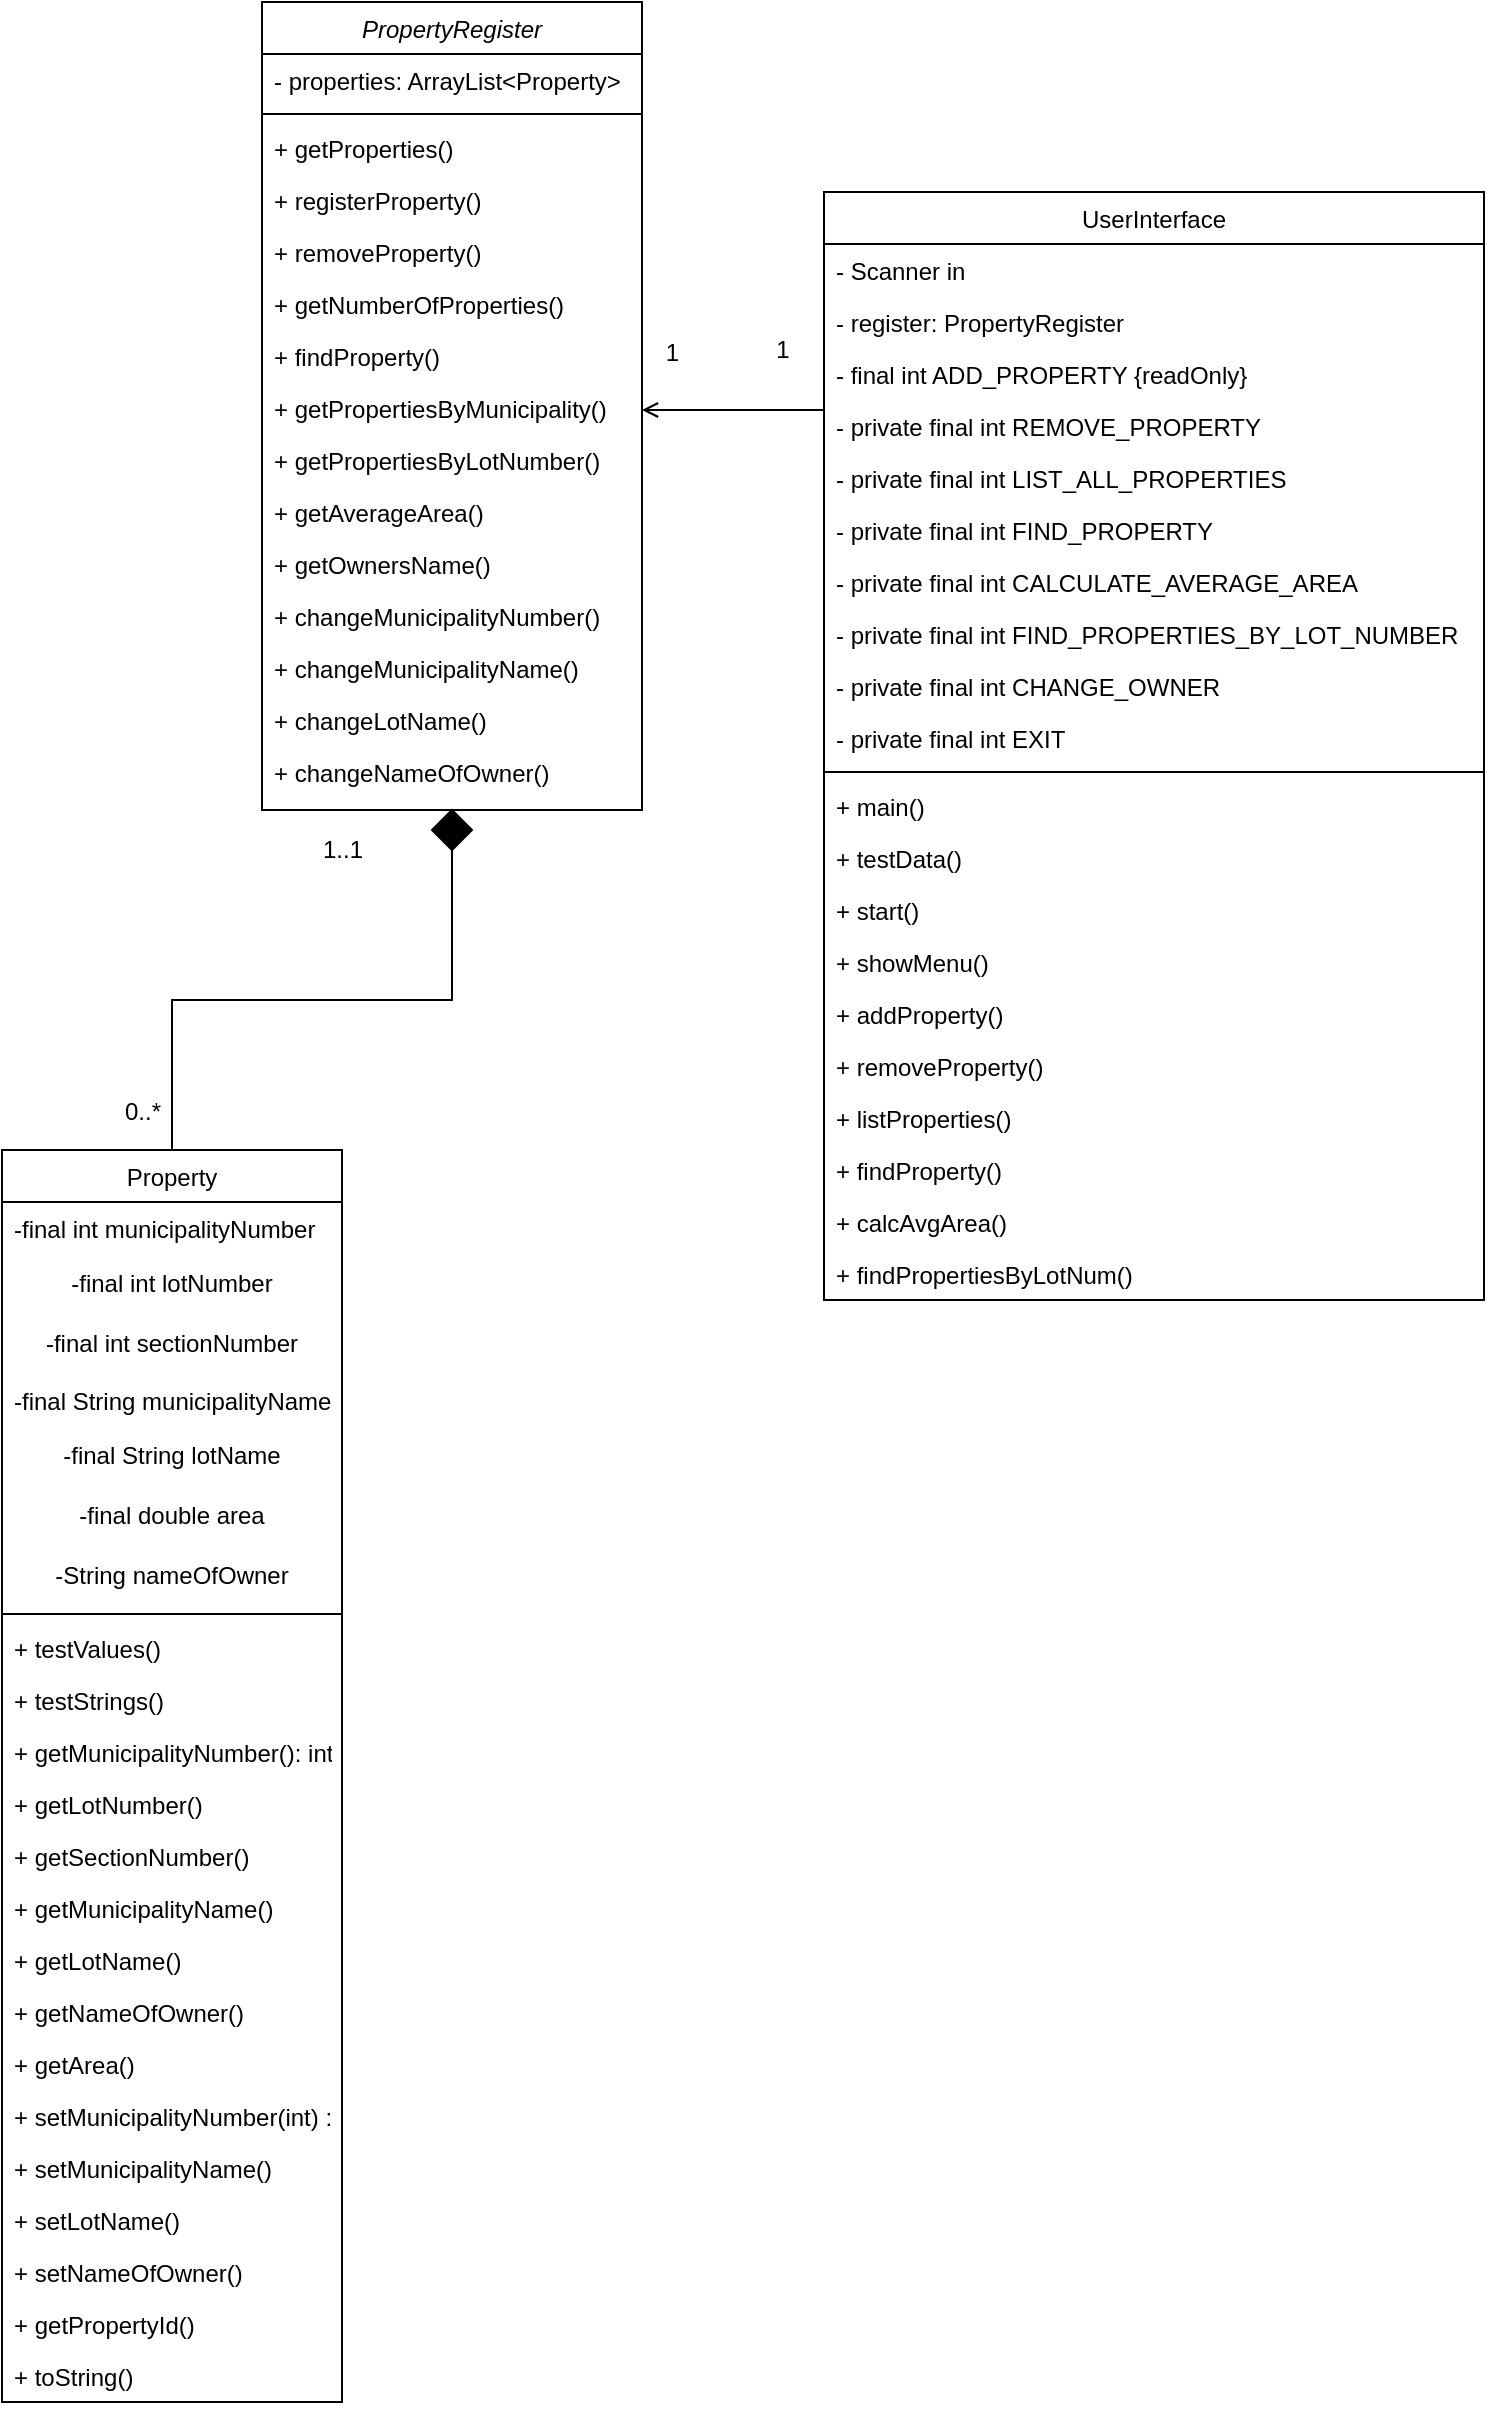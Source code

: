 <mxfile version="20.5.3" type="github">
  <diagram id="C5RBs43oDa-KdzZeNtuy" name="Page-1">
    <mxGraphModel dx="1564" dy="950" grid="1" gridSize="10" guides="1" tooltips="1" connect="1" arrows="1" fold="1" page="1" pageScale="1" pageWidth="827" pageHeight="1169" math="0" shadow="0">
      <root>
        <mxCell id="WIyWlLk6GJQsqaUBKTNV-0" />
        <mxCell id="WIyWlLk6GJQsqaUBKTNV-1" parent="WIyWlLk6GJQsqaUBKTNV-0" />
        <mxCell id="zkfFHV4jXpPFQw0GAbJ--0" value="PropertyRegister" style="swimlane;fontStyle=2;align=center;verticalAlign=top;childLayout=stackLayout;horizontal=1;startSize=26;horizontalStack=0;resizeParent=1;resizeLast=0;collapsible=1;marginBottom=0;rounded=0;shadow=0;strokeWidth=1;" parent="WIyWlLk6GJQsqaUBKTNV-1" vertex="1">
          <mxGeometry x="190" y="16" width="190" height="404" as="geometry">
            <mxRectangle x="230" y="140" width="160" height="26" as="alternateBounds" />
          </mxGeometry>
        </mxCell>
        <mxCell id="zkfFHV4jXpPFQw0GAbJ--1" value="- properties: ArrayList&lt;Property&gt;" style="text;align=left;verticalAlign=top;spacingLeft=4;spacingRight=4;overflow=hidden;rotatable=0;points=[[0,0.5],[1,0.5]];portConstraint=eastwest;" parent="zkfFHV4jXpPFQw0GAbJ--0" vertex="1">
          <mxGeometry y="26" width="190" height="26" as="geometry" />
        </mxCell>
        <mxCell id="zkfFHV4jXpPFQw0GAbJ--4" value="" style="line;html=1;strokeWidth=1;align=left;verticalAlign=middle;spacingTop=-1;spacingLeft=3;spacingRight=3;rotatable=0;labelPosition=right;points=[];portConstraint=eastwest;" parent="zkfFHV4jXpPFQw0GAbJ--0" vertex="1">
          <mxGeometry y="52" width="190" height="8" as="geometry" />
        </mxCell>
        <mxCell id="Tiqcl387078vMC9Y6vjn-28" value="+ getProperties()" style="text;align=left;verticalAlign=top;spacingLeft=4;spacingRight=4;overflow=hidden;rotatable=0;points=[[0,0.5],[1,0.5]];portConstraint=eastwest;" parent="zkfFHV4jXpPFQw0GAbJ--0" vertex="1">
          <mxGeometry y="60" width="190" height="26" as="geometry" />
        </mxCell>
        <mxCell id="zkfFHV4jXpPFQw0GAbJ--5" value="+ registerProperty()" style="text;align=left;verticalAlign=top;spacingLeft=4;spacingRight=4;overflow=hidden;rotatable=0;points=[[0,0.5],[1,0.5]];portConstraint=eastwest;" parent="zkfFHV4jXpPFQw0GAbJ--0" vertex="1">
          <mxGeometry y="86" width="190" height="26" as="geometry" />
        </mxCell>
        <mxCell id="Tiqcl387078vMC9Y6vjn-25" value="+ removeProperty()" style="text;align=left;verticalAlign=top;spacingLeft=4;spacingRight=4;overflow=hidden;rotatable=0;points=[[0,0.5],[1,0.5]];portConstraint=eastwest;" parent="zkfFHV4jXpPFQw0GAbJ--0" vertex="1">
          <mxGeometry y="112" width="190" height="26" as="geometry" />
        </mxCell>
        <mxCell id="Tiqcl387078vMC9Y6vjn-26" value="+ getNumberOfProperties()" style="text;align=left;verticalAlign=top;spacingLeft=4;spacingRight=4;overflow=hidden;rotatable=0;points=[[0,0.5],[1,0.5]];portConstraint=eastwest;" parent="zkfFHV4jXpPFQw0GAbJ--0" vertex="1">
          <mxGeometry y="138" width="190" height="26" as="geometry" />
        </mxCell>
        <mxCell id="Tiqcl387078vMC9Y6vjn-27" value="+ findProperty()" style="text;align=left;verticalAlign=top;spacingLeft=4;spacingRight=4;overflow=hidden;rotatable=0;points=[[0,0.5],[1,0.5]];portConstraint=eastwest;" parent="zkfFHV4jXpPFQw0GAbJ--0" vertex="1">
          <mxGeometry y="164" width="190" height="26" as="geometry" />
        </mxCell>
        <mxCell id="bU1sbvFFGNVTzlpy9ynz-0" value="+ getPropertiesByMunicipality()" style="text;align=left;verticalAlign=top;spacingLeft=4;spacingRight=4;overflow=hidden;rotatable=0;points=[[0,0.5],[1,0.5]];portConstraint=eastwest;" parent="zkfFHV4jXpPFQw0GAbJ--0" vertex="1">
          <mxGeometry y="190" width="190" height="26" as="geometry" />
        </mxCell>
        <mxCell id="Tiqcl387078vMC9Y6vjn-30" value="+ getPropertiesByLotNumber()" style="text;align=left;verticalAlign=top;spacingLeft=4;spacingRight=4;overflow=hidden;rotatable=0;points=[[0,0.5],[1,0.5]];portConstraint=eastwest;" parent="zkfFHV4jXpPFQw0GAbJ--0" vertex="1">
          <mxGeometry y="216" width="190" height="26" as="geometry" />
        </mxCell>
        <mxCell id="bU1sbvFFGNVTzlpy9ynz-12" value="+ getAverageArea()" style="text;align=left;verticalAlign=top;spacingLeft=4;spacingRight=4;overflow=hidden;rotatable=0;points=[[0,0.5],[1,0.5]];portConstraint=eastwest;" parent="zkfFHV4jXpPFQw0GAbJ--0" vertex="1">
          <mxGeometry y="242" width="190" height="26" as="geometry" />
        </mxCell>
        <mxCell id="bU1sbvFFGNVTzlpy9ynz-15" value="+ getOwnersName()" style="text;align=left;verticalAlign=top;spacingLeft=4;spacingRight=4;overflow=hidden;rotatable=0;points=[[0,0.5],[1,0.5]];portConstraint=eastwest;" parent="zkfFHV4jXpPFQw0GAbJ--0" vertex="1">
          <mxGeometry y="268" width="190" height="26" as="geometry" />
        </mxCell>
        <mxCell id="bU1sbvFFGNVTzlpy9ynz-16" value="+ changeMunicipalityNumber()" style="text;align=left;verticalAlign=top;spacingLeft=4;spacingRight=4;overflow=hidden;rotatable=0;points=[[0,0.5],[1,0.5]];portConstraint=eastwest;" parent="zkfFHV4jXpPFQw0GAbJ--0" vertex="1">
          <mxGeometry y="294" width="190" height="26" as="geometry" />
        </mxCell>
        <mxCell id="bU1sbvFFGNVTzlpy9ynz-14" value="+ changeMunicipalityName()" style="text;align=left;verticalAlign=top;spacingLeft=4;spacingRight=4;overflow=hidden;rotatable=0;points=[[0,0.5],[1,0.5]];portConstraint=eastwest;" parent="zkfFHV4jXpPFQw0GAbJ--0" vertex="1">
          <mxGeometry y="320" width="190" height="26" as="geometry" />
        </mxCell>
        <mxCell id="bU1sbvFFGNVTzlpy9ynz-17" value="+ changeLotName()" style="text;align=left;verticalAlign=top;spacingLeft=4;spacingRight=4;overflow=hidden;rotatable=0;points=[[0,0.5],[1,0.5]];portConstraint=eastwest;" parent="zkfFHV4jXpPFQw0GAbJ--0" vertex="1">
          <mxGeometry y="346" width="190" height="26" as="geometry" />
        </mxCell>
        <mxCell id="bU1sbvFFGNVTzlpy9ynz-11" value="+ changeNameOfOwner()" style="text;align=left;verticalAlign=top;spacingLeft=4;spacingRight=4;overflow=hidden;rotatable=0;points=[[0,0.5],[1,0.5]];portConstraint=eastwest;" parent="zkfFHV4jXpPFQw0GAbJ--0" vertex="1">
          <mxGeometry y="372" width="190" height="26" as="geometry" />
        </mxCell>
        <mxCell id="zkfFHV4jXpPFQw0GAbJ--6" value="Property" style="swimlane;fontStyle=0;align=center;verticalAlign=top;childLayout=stackLayout;horizontal=1;startSize=26;horizontalStack=0;resizeParent=1;resizeLast=0;collapsible=1;marginBottom=0;rounded=0;shadow=0;strokeWidth=1;" parent="WIyWlLk6GJQsqaUBKTNV-1" vertex="1">
          <mxGeometry x="60" y="590" width="170" height="626" as="geometry">
            <mxRectangle x="130" y="380" width="160" height="26" as="alternateBounds" />
          </mxGeometry>
        </mxCell>
        <mxCell id="zkfFHV4jXpPFQw0GAbJ--7" value="-final int municipalityNumber" style="text;align=left;verticalAlign=top;spacingLeft=4;spacingRight=4;overflow=hidden;rotatable=0;points=[[0,0.5],[1,0.5]];portConstraint=eastwest;" parent="zkfFHV4jXpPFQw0GAbJ--6" vertex="1">
          <mxGeometry y="26" width="170" height="26" as="geometry" />
        </mxCell>
        <mxCell id="Tiqcl387078vMC9Y6vjn-7" value="-final int lotNumber" style="text;strokeColor=none;fillColor=none;html=1;align=center;verticalAlign=middle;whiteSpace=wrap;rounded=0;hachureGap=4;" parent="zkfFHV4jXpPFQw0GAbJ--6" vertex="1">
          <mxGeometry y="52" width="170" height="30" as="geometry" />
        </mxCell>
        <mxCell id="Tiqcl387078vMC9Y6vjn-8" value="-final int sectionNumber" style="text;strokeColor=none;fillColor=none;html=1;align=center;verticalAlign=middle;whiteSpace=wrap;rounded=0;hachureGap=4;" parent="zkfFHV4jXpPFQw0GAbJ--6" vertex="1">
          <mxGeometry y="82" width="170" height="30" as="geometry" />
        </mxCell>
        <mxCell id="zkfFHV4jXpPFQw0GAbJ--8" value="-final String municipalityName" style="text;align=left;verticalAlign=top;spacingLeft=4;spacingRight=4;overflow=hidden;rotatable=0;points=[[0,0.5],[1,0.5]];portConstraint=eastwest;rounded=0;shadow=0;html=0;" parent="zkfFHV4jXpPFQw0GAbJ--6" vertex="1">
          <mxGeometry y="112" width="170" height="26" as="geometry" />
        </mxCell>
        <mxCell id="Tiqcl387078vMC9Y6vjn-9" value="-final String lotName" style="text;strokeColor=none;fillColor=none;html=1;align=center;verticalAlign=middle;whiteSpace=wrap;rounded=0;hachureGap=4;" parent="zkfFHV4jXpPFQw0GAbJ--6" vertex="1">
          <mxGeometry y="138" width="170" height="30" as="geometry" />
        </mxCell>
        <mxCell id="Tiqcl387078vMC9Y6vjn-10" value="-final double area" style="text;strokeColor=none;fillColor=none;html=1;align=center;verticalAlign=middle;whiteSpace=wrap;rounded=0;hachureGap=4;" parent="zkfFHV4jXpPFQw0GAbJ--6" vertex="1">
          <mxGeometry y="168" width="170" height="30" as="geometry" />
        </mxCell>
        <mxCell id="Tiqcl387078vMC9Y6vjn-11" value="-String nameOfOwner" style="text;strokeColor=none;fillColor=none;html=1;align=center;verticalAlign=middle;whiteSpace=wrap;rounded=0;hachureGap=4;" parent="zkfFHV4jXpPFQw0GAbJ--6" vertex="1">
          <mxGeometry y="198" width="170" height="30" as="geometry" />
        </mxCell>
        <mxCell id="zkfFHV4jXpPFQw0GAbJ--9" value="" style="line;html=1;strokeWidth=1;align=left;verticalAlign=middle;spacingTop=-1;spacingLeft=3;spacingRight=3;rotatable=0;labelPosition=right;points=[];portConstraint=eastwest;" parent="zkfFHV4jXpPFQw0GAbJ--6" vertex="1">
          <mxGeometry y="228" width="170" height="8" as="geometry" />
        </mxCell>
        <mxCell id="lqAtOVhRz9rFQENsDSRi-0" value="+ testValues()" style="text;align=left;verticalAlign=top;spacingLeft=4;spacingRight=4;overflow=hidden;rotatable=0;points=[[0,0.5],[1,0.5]];portConstraint=eastwest;" parent="zkfFHV4jXpPFQw0GAbJ--6" vertex="1">
          <mxGeometry y="236" width="170" height="26" as="geometry" />
        </mxCell>
        <mxCell id="lqAtOVhRz9rFQENsDSRi-2" value="+ testStrings()" style="text;align=left;verticalAlign=top;spacingLeft=4;spacingRight=4;overflow=hidden;rotatable=0;points=[[0,0.5],[1,0.5]];portConstraint=eastwest;" parent="zkfFHV4jXpPFQw0GAbJ--6" vertex="1">
          <mxGeometry y="262" width="170" height="26" as="geometry" />
        </mxCell>
        <mxCell id="zkfFHV4jXpPFQw0GAbJ--11" value="+ getMunicipalityNumber(): int" style="text;align=left;verticalAlign=top;spacingLeft=4;spacingRight=4;overflow=hidden;rotatable=0;points=[[0,0.5],[1,0.5]];portConstraint=eastwest;" parent="zkfFHV4jXpPFQw0GAbJ--6" vertex="1">
          <mxGeometry y="288" width="170" height="26" as="geometry" />
        </mxCell>
        <mxCell id="lqAtOVhRz9rFQENsDSRi-3" value="+ getLotNumber()" style="text;align=left;verticalAlign=top;spacingLeft=4;spacingRight=4;overflow=hidden;rotatable=0;points=[[0,0.5],[1,0.5]];portConstraint=eastwest;" parent="zkfFHV4jXpPFQw0GAbJ--6" vertex="1">
          <mxGeometry y="314" width="170" height="26" as="geometry" />
        </mxCell>
        <mxCell id="lqAtOVhRz9rFQENsDSRi-4" value="+ getSectionNumber()" style="text;align=left;verticalAlign=top;spacingLeft=4;spacingRight=4;overflow=hidden;rotatable=0;points=[[0,0.5],[1,0.5]];portConstraint=eastwest;" parent="zkfFHV4jXpPFQw0GAbJ--6" vertex="1">
          <mxGeometry y="340" width="170" height="26" as="geometry" />
        </mxCell>
        <mxCell id="Tiqcl387078vMC9Y6vjn-12" value="+ getMunicipalityName()" style="text;align=left;verticalAlign=top;spacingLeft=4;spacingRight=4;overflow=hidden;rotatable=0;points=[[0,0.5],[1,0.5]];portConstraint=eastwest;" parent="zkfFHV4jXpPFQw0GAbJ--6" vertex="1">
          <mxGeometry y="366" width="170" height="26" as="geometry" />
        </mxCell>
        <mxCell id="bU1sbvFFGNVTzlpy9ynz-8" value="+ getLotName()" style="text;align=left;verticalAlign=top;spacingLeft=4;spacingRight=4;overflow=hidden;rotatable=0;points=[[0,0.5],[1,0.5]];portConstraint=eastwest;" parent="zkfFHV4jXpPFQw0GAbJ--6" vertex="1">
          <mxGeometry y="392" width="170" height="26" as="geometry" />
        </mxCell>
        <mxCell id="bU1sbvFFGNVTzlpy9ynz-9" value="+ getNameOfOwner()" style="text;align=left;verticalAlign=top;spacingLeft=4;spacingRight=4;overflow=hidden;rotatable=0;points=[[0,0.5],[1,0.5]];portConstraint=eastwest;" parent="zkfFHV4jXpPFQw0GAbJ--6" vertex="1">
          <mxGeometry y="418" width="170" height="26" as="geometry" />
        </mxCell>
        <mxCell id="bU1sbvFFGNVTzlpy9ynz-10" value="+ getArea()" style="text;align=left;verticalAlign=top;spacingLeft=4;spacingRight=4;overflow=hidden;rotatable=0;points=[[0,0.5],[1,0.5]];portConstraint=eastwest;" parent="zkfFHV4jXpPFQw0GAbJ--6" vertex="1">
          <mxGeometry y="444" width="170" height="26" as="geometry" />
        </mxCell>
        <mxCell id="bU1sbvFFGNVTzlpy9ynz-3" value="+ setMunicipalityNumber(int) : void" style="text;align=left;verticalAlign=top;spacingLeft=4;spacingRight=4;overflow=hidden;rotatable=0;points=[[0,0.5],[1,0.5]];portConstraint=eastwest;" parent="zkfFHV4jXpPFQw0GAbJ--6" vertex="1">
          <mxGeometry y="470" width="170" height="26" as="geometry" />
        </mxCell>
        <mxCell id="bU1sbvFFGNVTzlpy9ynz-4" value="+ setMunicipalityName()" style="text;align=left;verticalAlign=top;spacingLeft=4;spacingRight=4;overflow=hidden;rotatable=0;points=[[0,0.5],[1,0.5]];portConstraint=eastwest;" parent="zkfFHV4jXpPFQw0GAbJ--6" vertex="1">
          <mxGeometry y="496" width="170" height="26" as="geometry" />
        </mxCell>
        <mxCell id="bU1sbvFFGNVTzlpy9ynz-5" value="+ setLotName()" style="text;align=left;verticalAlign=top;spacingLeft=4;spacingRight=4;overflow=hidden;rotatable=0;points=[[0,0.5],[1,0.5]];portConstraint=eastwest;" parent="zkfFHV4jXpPFQw0GAbJ--6" vertex="1">
          <mxGeometry y="522" width="170" height="26" as="geometry" />
        </mxCell>
        <mxCell id="bU1sbvFFGNVTzlpy9ynz-6" value="+ setNameOfOwner()" style="text;align=left;verticalAlign=top;spacingLeft=4;spacingRight=4;overflow=hidden;rotatable=0;points=[[0,0.5],[1,0.5]];portConstraint=eastwest;" parent="zkfFHV4jXpPFQw0GAbJ--6" vertex="1">
          <mxGeometry y="548" width="170" height="26" as="geometry" />
        </mxCell>
        <mxCell id="bU1sbvFFGNVTzlpy9ynz-2" value="+ getPropertyId()" style="text;align=left;verticalAlign=top;spacingLeft=4;spacingRight=4;overflow=hidden;rotatable=0;points=[[0,0.5],[1,0.5]];portConstraint=eastwest;" parent="zkfFHV4jXpPFQw0GAbJ--6" vertex="1">
          <mxGeometry y="574" width="170" height="26" as="geometry" />
        </mxCell>
        <mxCell id="bU1sbvFFGNVTzlpy9ynz-7" value="+ toString()" style="text;align=left;verticalAlign=top;spacingLeft=4;spacingRight=4;overflow=hidden;rotatable=0;points=[[0,0.5],[1,0.5]];portConstraint=eastwest;" parent="zkfFHV4jXpPFQw0GAbJ--6" vertex="1">
          <mxGeometry y="600" width="170" height="26" as="geometry" />
        </mxCell>
        <mxCell id="zkfFHV4jXpPFQw0GAbJ--17" value="UserInterface" style="swimlane;fontStyle=0;align=center;verticalAlign=top;childLayout=stackLayout;horizontal=1;startSize=26;horizontalStack=0;resizeParent=1;resizeLast=0;collapsible=1;marginBottom=0;rounded=0;shadow=0;strokeWidth=1;" parent="WIyWlLk6GJQsqaUBKTNV-1" vertex="1">
          <mxGeometry x="471" y="111" width="330" height="554" as="geometry">
            <mxRectangle x="550" y="140" width="160" height="26" as="alternateBounds" />
          </mxGeometry>
        </mxCell>
        <mxCell id="zkfFHV4jXpPFQw0GAbJ--18" value="- Scanner in" style="text;align=left;verticalAlign=top;spacingLeft=4;spacingRight=4;overflow=hidden;rotatable=0;points=[[0,0.5],[1,0.5]];portConstraint=eastwest;" parent="zkfFHV4jXpPFQw0GAbJ--17" vertex="1">
          <mxGeometry y="26" width="330" height="26" as="geometry" />
        </mxCell>
        <mxCell id="zkfFHV4jXpPFQw0GAbJ--19" value="- register: PropertyRegister" style="text;align=left;verticalAlign=top;spacingLeft=4;spacingRight=4;overflow=hidden;rotatable=0;points=[[0,0.5],[1,0.5]];portConstraint=eastwest;rounded=0;shadow=0;html=0;" parent="zkfFHV4jXpPFQw0GAbJ--17" vertex="1">
          <mxGeometry y="52" width="330" height="26" as="geometry" />
        </mxCell>
        <mxCell id="zkfFHV4jXpPFQw0GAbJ--20" value="- final int ADD_PROPERTY {readOnly} " style="text;align=left;verticalAlign=top;spacingLeft=4;spacingRight=4;overflow=hidden;rotatable=0;points=[[0,0.5],[1,0.5]];portConstraint=eastwest;rounded=0;shadow=0;html=0;" parent="zkfFHV4jXpPFQw0GAbJ--17" vertex="1">
          <mxGeometry y="78" width="330" height="26" as="geometry" />
        </mxCell>
        <mxCell id="Tiqcl387078vMC9Y6vjn-36" value="- private final int REMOVE_PROPERTY" style="text;align=left;verticalAlign=top;spacingLeft=4;spacingRight=4;overflow=hidden;rotatable=0;points=[[0,0.5],[1,0.5]];portConstraint=eastwest;rounded=0;shadow=0;html=0;" parent="zkfFHV4jXpPFQw0GAbJ--17" vertex="1">
          <mxGeometry y="104" width="330" height="26" as="geometry" />
        </mxCell>
        <mxCell id="Tiqcl387078vMC9Y6vjn-37" value="- private final int LIST_ALL_PROPERTIES" style="text;align=left;verticalAlign=top;spacingLeft=4;spacingRight=4;overflow=hidden;rotatable=0;points=[[0,0.5],[1,0.5]];portConstraint=eastwest;rounded=0;shadow=0;html=0;" parent="zkfFHV4jXpPFQw0GAbJ--17" vertex="1">
          <mxGeometry y="130" width="330" height="26" as="geometry" />
        </mxCell>
        <mxCell id="zkfFHV4jXpPFQw0GAbJ--21" value="- private final int FIND_PROPERTY" style="text;align=left;verticalAlign=top;spacingLeft=4;spacingRight=4;overflow=hidden;rotatable=0;points=[[0,0.5],[1,0.5]];portConstraint=eastwest;rounded=0;shadow=0;html=0;" parent="zkfFHV4jXpPFQw0GAbJ--17" vertex="1">
          <mxGeometry y="156" width="330" height="26" as="geometry" />
        </mxCell>
        <mxCell id="Tiqcl387078vMC9Y6vjn-38" value="- private final int CALCULATE_AVERAGE_AREA" style="text;align=left;verticalAlign=top;spacingLeft=4;spacingRight=4;overflow=hidden;rotatable=0;points=[[0,0.5],[1,0.5]];portConstraint=eastwest;rounded=0;shadow=0;html=0;" parent="zkfFHV4jXpPFQw0GAbJ--17" vertex="1">
          <mxGeometry y="182" width="330" height="26" as="geometry" />
        </mxCell>
        <mxCell id="Tiqcl387078vMC9Y6vjn-39" value="- private final int FIND_PROPERTIES_BY_LOT_NUMBER" style="text;align=left;verticalAlign=top;spacingLeft=4;spacingRight=4;overflow=hidden;rotatable=0;points=[[0,0.5],[1,0.5]];portConstraint=eastwest;rounded=0;shadow=0;html=0;" parent="zkfFHV4jXpPFQw0GAbJ--17" vertex="1">
          <mxGeometry y="208" width="330" height="26" as="geometry" />
        </mxCell>
        <mxCell id="zkfFHV4jXpPFQw0GAbJ--22" value="- private final int CHANGE_OWNER" style="text;align=left;verticalAlign=top;spacingLeft=4;spacingRight=4;overflow=hidden;rotatable=0;points=[[0,0.5],[1,0.5]];portConstraint=eastwest;rounded=0;shadow=0;html=0;" parent="zkfFHV4jXpPFQw0GAbJ--17" vertex="1">
          <mxGeometry y="234" width="330" height="26" as="geometry" />
        </mxCell>
        <mxCell id="Tiqcl387078vMC9Y6vjn-40" value="- private final int EXIT" style="text;align=left;verticalAlign=top;spacingLeft=4;spacingRight=4;overflow=hidden;rotatable=0;points=[[0,0.5],[1,0.5]];portConstraint=eastwest;rounded=0;shadow=0;html=0;" parent="zkfFHV4jXpPFQw0GAbJ--17" vertex="1">
          <mxGeometry y="260" width="330" height="26" as="geometry" />
        </mxCell>
        <mxCell id="zkfFHV4jXpPFQw0GAbJ--23" value="" style="line;html=1;strokeWidth=1;align=left;verticalAlign=middle;spacingTop=-1;spacingLeft=3;spacingRight=3;rotatable=0;labelPosition=right;points=[];portConstraint=eastwest;" parent="zkfFHV4jXpPFQw0GAbJ--17" vertex="1">
          <mxGeometry y="286" width="330" height="8" as="geometry" />
        </mxCell>
        <mxCell id="zkfFHV4jXpPFQw0GAbJ--24" value="+ main()" style="text;align=left;verticalAlign=top;spacingLeft=4;spacingRight=4;overflow=hidden;rotatable=0;points=[[0,0.5],[1,0.5]];portConstraint=eastwest;" parent="zkfFHV4jXpPFQw0GAbJ--17" vertex="1">
          <mxGeometry y="294" width="330" height="26" as="geometry" />
        </mxCell>
        <mxCell id="Tiqcl387078vMC9Y6vjn-41" value="+ testData()" style="text;align=left;verticalAlign=top;spacingLeft=4;spacingRight=4;overflow=hidden;rotatable=0;points=[[0,0.5],[1,0.5]];portConstraint=eastwest;" parent="zkfFHV4jXpPFQw0GAbJ--17" vertex="1">
          <mxGeometry y="320" width="330" height="26" as="geometry" />
        </mxCell>
        <mxCell id="Tiqcl387078vMC9Y6vjn-42" value="+ start()" style="text;align=left;verticalAlign=top;spacingLeft=4;spacingRight=4;overflow=hidden;rotatable=0;points=[[0,0.5],[1,0.5]];portConstraint=eastwest;" parent="zkfFHV4jXpPFQw0GAbJ--17" vertex="1">
          <mxGeometry y="346" width="330" height="26" as="geometry" />
        </mxCell>
        <mxCell id="Tiqcl387078vMC9Y6vjn-43" value="+ showMenu()" style="text;align=left;verticalAlign=top;spacingLeft=4;spacingRight=4;overflow=hidden;rotatable=0;points=[[0,0.5],[1,0.5]];portConstraint=eastwest;" parent="zkfFHV4jXpPFQw0GAbJ--17" vertex="1">
          <mxGeometry y="372" width="330" height="26" as="geometry" />
        </mxCell>
        <mxCell id="Tiqcl387078vMC9Y6vjn-44" value="+ addProperty()" style="text;align=left;verticalAlign=top;spacingLeft=4;spacingRight=4;overflow=hidden;rotatable=0;points=[[0,0.5],[1,0.5]];portConstraint=eastwest;" parent="zkfFHV4jXpPFQw0GAbJ--17" vertex="1">
          <mxGeometry y="398" width="330" height="26" as="geometry" />
        </mxCell>
        <mxCell id="Tiqcl387078vMC9Y6vjn-45" value="+ removeProperty()" style="text;align=left;verticalAlign=top;spacingLeft=4;spacingRight=4;overflow=hidden;rotatable=0;points=[[0,0.5],[1,0.5]];portConstraint=eastwest;" parent="zkfFHV4jXpPFQw0GAbJ--17" vertex="1">
          <mxGeometry y="424" width="330" height="26" as="geometry" />
        </mxCell>
        <mxCell id="Tiqcl387078vMC9Y6vjn-46" value="+ listProperties()" style="text;align=left;verticalAlign=top;spacingLeft=4;spacingRight=4;overflow=hidden;rotatable=0;points=[[0,0.5],[1,0.5]];portConstraint=eastwest;" parent="zkfFHV4jXpPFQw0GAbJ--17" vertex="1">
          <mxGeometry y="450" width="330" height="26" as="geometry" />
        </mxCell>
        <mxCell id="Tiqcl387078vMC9Y6vjn-47" value="+ findProperty()" style="text;align=left;verticalAlign=top;spacingLeft=4;spacingRight=4;overflow=hidden;rotatable=0;points=[[0,0.5],[1,0.5]];portConstraint=eastwest;" parent="zkfFHV4jXpPFQw0GAbJ--17" vertex="1">
          <mxGeometry y="476" width="330" height="26" as="geometry" />
        </mxCell>
        <mxCell id="Tiqcl387078vMC9Y6vjn-68" value="+ calcAvgArea()" style="text;align=left;verticalAlign=top;spacingLeft=4;spacingRight=4;overflow=hidden;rotatable=0;points=[[0,0.5],[1,0.5]];portConstraint=eastwest;" parent="zkfFHV4jXpPFQw0GAbJ--17" vertex="1">
          <mxGeometry y="502" width="330" height="26" as="geometry" />
        </mxCell>
        <mxCell id="Tiqcl387078vMC9Y6vjn-69" value="+ findPropertiesByLotNum()" style="text;align=left;verticalAlign=top;spacingLeft=4;spacingRight=4;overflow=hidden;rotatable=0;points=[[0,0.5],[1,0.5]];portConstraint=eastwest;" parent="zkfFHV4jXpPFQw0GAbJ--17" vertex="1">
          <mxGeometry y="528" width="330" height="26" as="geometry" />
        </mxCell>
        <mxCell id="zkfFHV4jXpPFQw0GAbJ--26" value="" style="endArrow=open;shadow=0;strokeWidth=1;rounded=0;endFill=1;edgeStyle=elbowEdgeStyle;elbow=vertical;exitX=0;exitY=0.5;exitDx=0;exitDy=0;" parent="WIyWlLk6GJQsqaUBKTNV-1" source="zkfFHV4jXpPFQw0GAbJ--17" edge="1">
          <mxGeometry x="0.5" y="41" relative="1" as="geometry">
            <mxPoint x="500" y="237" as="sourcePoint" />
            <mxPoint x="380" y="220" as="targetPoint" />
            <mxPoint x="-40" y="32" as="offset" />
            <Array as="points">
              <mxPoint x="440" y="220" />
            </Array>
          </mxGeometry>
        </mxCell>
        <mxCell id="zkfFHV4jXpPFQw0GAbJ--27" value="" style="resizable=0;align=left;verticalAlign=bottom;labelBackgroundColor=none;fontSize=12;" parent="zkfFHV4jXpPFQw0GAbJ--26" connectable="0" vertex="1">
          <mxGeometry x="-1" relative="1" as="geometry">
            <mxPoint x="-70" y="-9" as="offset" />
          </mxGeometry>
        </mxCell>
        <mxCell id="zkfFHV4jXpPFQw0GAbJ--28" value="1" style="resizable=0;align=right;verticalAlign=bottom;labelBackgroundColor=none;fontSize=12;" parent="zkfFHV4jXpPFQw0GAbJ--26" connectable="0" vertex="1">
          <mxGeometry x="1" relative="1" as="geometry">
            <mxPoint x="20" y="-20" as="offset" />
          </mxGeometry>
        </mxCell>
        <mxCell id="lqAtOVhRz9rFQENsDSRi-5" value="" style="rhombus;whiteSpace=wrap;html=1;hachureGap=4;fillColor=#000000;" parent="WIyWlLk6GJQsqaUBKTNV-1" vertex="1">
          <mxGeometry x="275" y="420" width="20" height="20" as="geometry" />
        </mxCell>
        <mxCell id="lqAtOVhRz9rFQENsDSRi-10" value="" style="endArrow=none;endSize=10;endFill=0;shadow=0;strokeWidth=1;rounded=0;edgeStyle=elbowEdgeStyle;elbow=vertical;" parent="WIyWlLk6GJQsqaUBKTNV-1" source="zkfFHV4jXpPFQw0GAbJ--6" target="lqAtOVhRz9rFQENsDSRi-5" edge="1">
          <mxGeometry width="160" relative="1" as="geometry">
            <mxPoint x="145" y="490" as="sourcePoint" />
            <mxPoint x="280" y="388" as="targetPoint" />
            <Array as="points" />
          </mxGeometry>
        </mxCell>
        <mxCell id="BP1WNK2EKK6cIfmpPPzQ-0" value="1..1" style="text;html=1;align=center;verticalAlign=middle;resizable=0;points=[];autosize=1;strokeColor=none;fillColor=none;" vertex="1" parent="WIyWlLk6GJQsqaUBKTNV-1">
          <mxGeometry x="210" y="425" width="40" height="30" as="geometry" />
        </mxCell>
        <mxCell id="BP1WNK2EKK6cIfmpPPzQ-1" value="0..*" style="text;html=1;align=center;verticalAlign=middle;resizable=0;points=[];autosize=1;strokeColor=none;fillColor=none;" vertex="1" parent="WIyWlLk6GJQsqaUBKTNV-1">
          <mxGeometry x="110" y="556" width="40" height="30" as="geometry" />
        </mxCell>
        <mxCell id="BP1WNK2EKK6cIfmpPPzQ-2" value="1" style="text;html=1;align=center;verticalAlign=middle;resizable=0;points=[];autosize=1;strokeColor=none;fillColor=none;" vertex="1" parent="WIyWlLk6GJQsqaUBKTNV-1">
          <mxGeometry x="435" y="175" width="30" height="30" as="geometry" />
        </mxCell>
      </root>
    </mxGraphModel>
  </diagram>
</mxfile>
